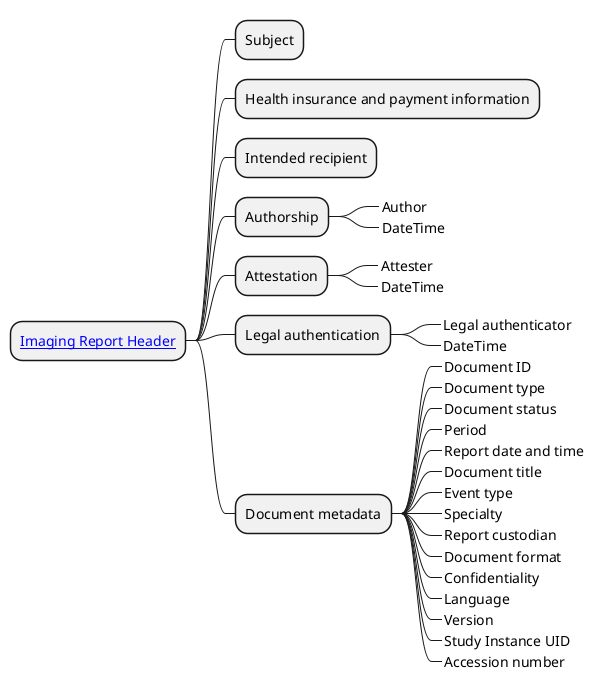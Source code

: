 @startmindmap
skinparam topurl StructureDefinition-

' * [[EHDSImagingReportHeader.html Imaging Report Header]]
* [[EHDSImagingReport.html Imaging Report Header]]
** Subject
/'    Shell we keep or not?
** Preferred Health Professional
'/
** Health insurance and payment information
/' ***_ Health insurance code
***_ Health insurance name
***_ Health insurance number '/
** Intended recipient
** Authorship
***_ Author
***_ DateTime
** Attestation
***_ Attester
***_ DateTime
** Legal authentication
***_ Legal authenticator
***_ DateTime
** Document metadata
***_ Document ID
***_ Document type
***_ Document status
***_ Period
***_ Report date and time
***_ Document title
***_ Event type
***_ Specialty
***_ Report custodian
***_ Document format
***_ Confidentiality
***_ Language
***_ Version
***_ Study Instance UID
***_ Accession number
@endmindmap